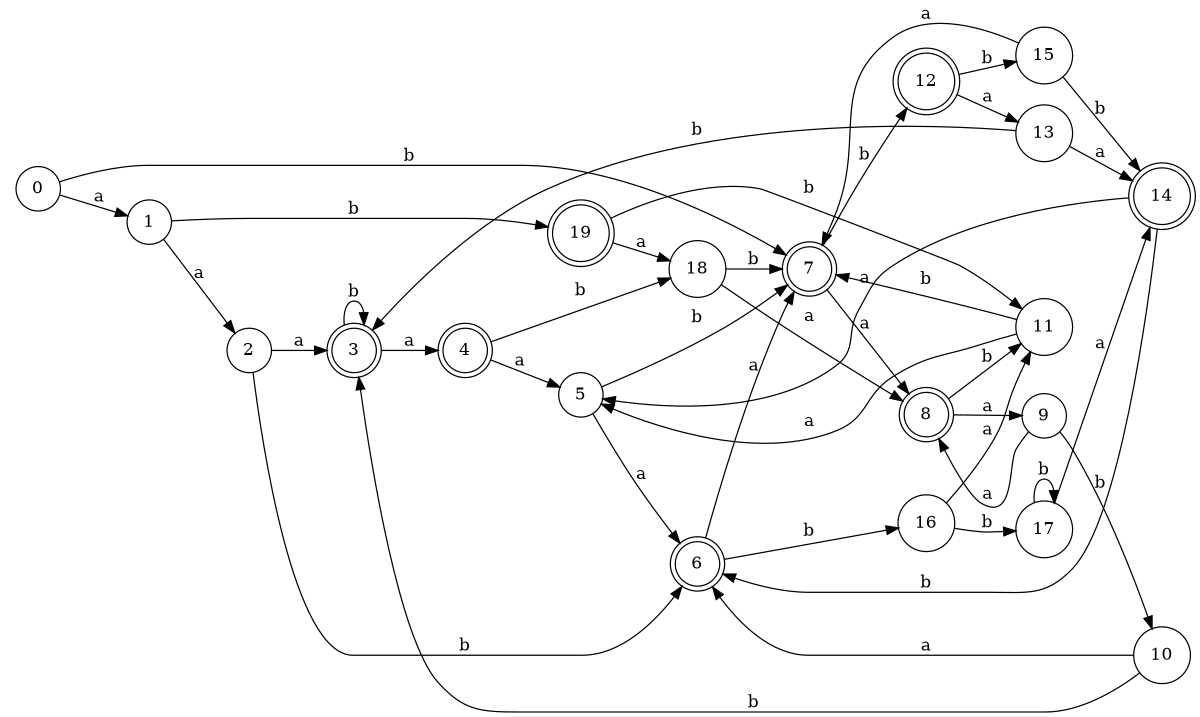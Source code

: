 digraph n16_1 {
__start0 [label="" shape="none"];

rankdir=LR;
size="8,5";

s0 [style="filled", color="black", fillcolor="white" shape="circle", label="0"];
s1 [style="filled", color="black", fillcolor="white" shape="circle", label="1"];
s2 [style="filled", color="black", fillcolor="white" shape="circle", label="2"];
s3 [style="rounded,filled", color="black", fillcolor="white" shape="doublecircle", label="3"];
s4 [style="rounded,filled", color="black", fillcolor="white" shape="doublecircle", label="4"];
s5 [style="filled", color="black", fillcolor="white" shape="circle", label="5"];
s6 [style="rounded,filled", color="black", fillcolor="white" shape="doublecircle", label="6"];
s7 [style="rounded,filled", color="black", fillcolor="white" shape="doublecircle", label="7"];
s8 [style="rounded,filled", color="black", fillcolor="white" shape="doublecircle", label="8"];
s9 [style="filled", color="black", fillcolor="white" shape="circle", label="9"];
s10 [style="filled", color="black", fillcolor="white" shape="circle", label="10"];
s11 [style="filled", color="black", fillcolor="white" shape="circle", label="11"];
s12 [style="rounded,filled", color="black", fillcolor="white" shape="doublecircle", label="12"];
s13 [style="filled", color="black", fillcolor="white" shape="circle", label="13"];
s14 [style="rounded,filled", color="black", fillcolor="white" shape="doublecircle", label="14"];
s15 [style="filled", color="black", fillcolor="white" shape="circle", label="15"];
s16 [style="filled", color="black", fillcolor="white" shape="circle", label="16"];
s17 [style="filled", color="black", fillcolor="white" shape="circle", label="17"];
s18 [style="filled", color="black", fillcolor="white" shape="circle", label="18"];
s19 [style="rounded,filled", color="black", fillcolor="white" shape="doublecircle", label="19"];
s0 -> s1 [label="a"];
s0 -> s7 [label="b"];
s1 -> s2 [label="a"];
s1 -> s19 [label="b"];
s2 -> s3 [label="a"];
s2 -> s6 [label="b"];
s3 -> s4 [label="a"];
s3 -> s3 [label="b"];
s4 -> s5 [label="a"];
s4 -> s18 [label="b"];
s5 -> s6 [label="a"];
s5 -> s7 [label="b"];
s6 -> s7 [label="a"];
s6 -> s16 [label="b"];
s7 -> s8 [label="a"];
s7 -> s12 [label="b"];
s8 -> s9 [label="a"];
s8 -> s11 [label="b"];
s9 -> s8 [label="a"];
s9 -> s10 [label="b"];
s10 -> s6 [label="a"];
s10 -> s3 [label="b"];
s11 -> s5 [label="a"];
s11 -> s7 [label="b"];
s12 -> s13 [label="a"];
s12 -> s15 [label="b"];
s13 -> s14 [label="a"];
s13 -> s3 [label="b"];
s14 -> s5 [label="a"];
s14 -> s6 [label="b"];
s15 -> s7 [label="a"];
s15 -> s14 [label="b"];
s16 -> s11 [label="a"];
s16 -> s17 [label="b"];
s17 -> s14 [label="a"];
s17 -> s17 [label="b"];
s18 -> s8 [label="a"];
s18 -> s7 [label="b"];
s19 -> s18 [label="a"];
s19 -> s11 [label="b"];

}